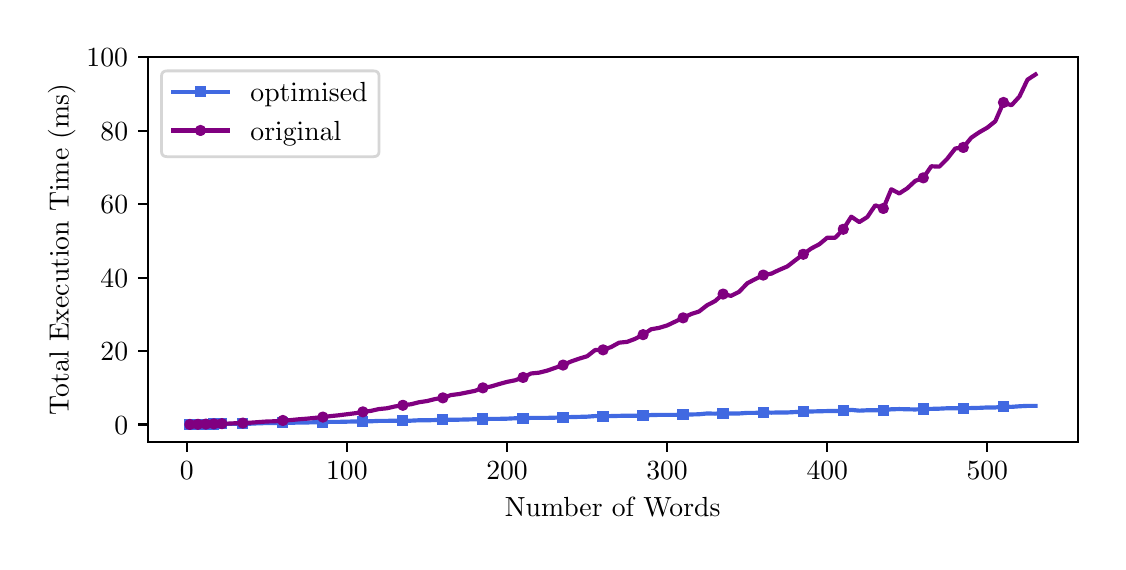 \begingroup%
\makeatletter%
\begin{pgfpicture}%
\pgfpathrectangle{\pgfpointorigin}{\pgfqpoint{5.35in}{2.571in}}%
\pgfusepath{use as bounding box, clip}%
\begin{pgfscope}%
\pgfsetbuttcap%
\pgfsetmiterjoin%
\definecolor{currentfill}{rgb}{1.0,1.0,1.0}%
\pgfsetfillcolor{currentfill}%
\pgfsetlinewidth{0.0pt}%
\definecolor{currentstroke}{rgb}{1.0,1.0,1.0}%
\pgfsetstrokecolor{currentstroke}%
\pgfsetdash{}{0pt}%
\pgfpathmoveto{\pgfqpoint{0.0in}{0.0in}}%
\pgfpathlineto{\pgfqpoint{5.35in}{0.0in}}%
\pgfpathlineto{\pgfqpoint{5.35in}{2.571in}}%
\pgfpathlineto{\pgfqpoint{0.0in}{2.571in}}%
\pgfpathlineto{\pgfqpoint{0.0in}{0.0in}}%
\pgfpathclose%
\pgfusepath{fill}%
\end{pgfscope}%
\begin{pgfscope}%
\pgfsetbuttcap%
\pgfsetmiterjoin%
\definecolor{currentfill}{rgb}{1.0,1.0,1.0}%
\pgfsetfillcolor{currentfill}%
\pgfsetlinewidth{0.0pt}%
\definecolor{currentstroke}{rgb}{0.0,0.0,0.0}%
\pgfsetstrokecolor{currentstroke}%
\pgfsetstrokeopacity{0.0}%
\pgfsetdash{}{0pt}%
\pgfpathmoveto{\pgfqpoint{0.6in}{0.5in}}%
\pgfpathlineto{\pgfqpoint{5.25in}{0.5in}}%
\pgfpathlineto{\pgfqpoint{5.25in}{2.425in}}%
\pgfpathlineto{\pgfqpoint{0.6in}{2.425in}}%
\pgfpathlineto{\pgfqpoint{0.6in}{0.5in}}%
\pgfpathclose%
\pgfusepath{fill}%
\end{pgfscope}%
\begin{pgfscope}%
\pgfsetbuttcap%
\pgfsetroundjoin%
\definecolor{currentfill}{rgb}{0.0,0.0,0.0}%
\pgfsetfillcolor{currentfill}%
\pgfsetlinewidth{0.803pt}%
\definecolor{currentstroke}{rgb}{0.0,0.0,0.0}%
\pgfsetstrokecolor{currentstroke}%
\pgfsetdash{}{0pt}%
\pgfsys@defobject{currentmarker}{\pgfqpoint{0.0in}{-0.049in}}{\pgfqpoint{0.0in}{0.0in}}{%
\pgfpathmoveto{\pgfqpoint{0.0in}{0.0in}}%
\pgfpathlineto{\pgfqpoint{0.0in}{-0.049in}}%
\pgfusepath{stroke,fill}%
}%
\begin{pgfscope}%
\pgfsys@transformshift{0.795in}{0.5in}%
\pgfsys@useobject{currentmarker}{}%
\end{pgfscope}%
\end{pgfscope}%
\begin{pgfscope}%
\definecolor{textcolor}{rgb}{0.0,0.0,0.0}%
\pgfsetstrokecolor{textcolor}%
\pgfsetfillcolor{textcolor}%
\pgftext[x=0.795in,y=0.402in,,top]{\color{textcolor}\rmfamily\fontsize{10.0}{12.0}\selectfont \(\displaystyle {0}\)}%
\end{pgfscope}%
\begin{pgfscope}%
\pgfsetbuttcap%
\pgfsetroundjoin%
\definecolor{currentfill}{rgb}{0.0,0.0,0.0}%
\pgfsetfillcolor{currentfill}%
\pgfsetlinewidth{0.803pt}%
\definecolor{currentstroke}{rgb}{0.0,0.0,0.0}%
\pgfsetstrokecolor{currentstroke}%
\pgfsetdash{}{0pt}%
\pgfsys@defobject{currentmarker}{\pgfqpoint{0.0in}{-0.049in}}{\pgfqpoint{0.0in}{0.0in}}{%
\pgfpathmoveto{\pgfqpoint{0.0in}{0.0in}}%
\pgfpathlineto{\pgfqpoint{0.0in}{-0.049in}}%
\pgfusepath{stroke,fill}%
}%
\begin{pgfscope}%
\pgfsys@transformshift{1.596in}{0.5in}%
\pgfsys@useobject{currentmarker}{}%
\end{pgfscope}%
\end{pgfscope}%
\begin{pgfscope}%
\definecolor{textcolor}{rgb}{0.0,0.0,0.0}%
\pgfsetstrokecolor{textcolor}%
\pgfsetfillcolor{textcolor}%
\pgftext[x=1.596in,y=0.402in,,top]{\color{textcolor}\rmfamily\fontsize{10.0}{12.0}\selectfont \(\displaystyle {100}\)}%
\end{pgfscope}%
\begin{pgfscope}%
\pgfsetbuttcap%
\pgfsetroundjoin%
\definecolor{currentfill}{rgb}{0.0,0.0,0.0}%
\pgfsetfillcolor{currentfill}%
\pgfsetlinewidth{0.803pt}%
\definecolor{currentstroke}{rgb}{0.0,0.0,0.0}%
\pgfsetstrokecolor{currentstroke}%
\pgfsetdash{}{0pt}%
\pgfsys@defobject{currentmarker}{\pgfqpoint{0.0in}{-0.049in}}{\pgfqpoint{0.0in}{0.0in}}{%
\pgfpathmoveto{\pgfqpoint{0.0in}{0.0in}}%
\pgfpathlineto{\pgfqpoint{0.0in}{-0.049in}}%
\pgfusepath{stroke,fill}%
}%
\begin{pgfscope}%
\pgfsys@transformshift{2.397in}{0.5in}%
\pgfsys@useobject{currentmarker}{}%
\end{pgfscope}%
\end{pgfscope}%
\begin{pgfscope}%
\definecolor{textcolor}{rgb}{0.0,0.0,0.0}%
\pgfsetstrokecolor{textcolor}%
\pgfsetfillcolor{textcolor}%
\pgftext[x=2.397in,y=0.402in,,top]{\color{textcolor}\rmfamily\fontsize{10.0}{12.0}\selectfont \(\displaystyle {200}\)}%
\end{pgfscope}%
\begin{pgfscope}%
\pgfsetbuttcap%
\pgfsetroundjoin%
\definecolor{currentfill}{rgb}{0.0,0.0,0.0}%
\pgfsetfillcolor{currentfill}%
\pgfsetlinewidth{0.803pt}%
\definecolor{currentstroke}{rgb}{0.0,0.0,0.0}%
\pgfsetstrokecolor{currentstroke}%
\pgfsetdash{}{0pt}%
\pgfsys@defobject{currentmarker}{\pgfqpoint{0.0in}{-0.049in}}{\pgfqpoint{0.0in}{0.0in}}{%
\pgfpathmoveto{\pgfqpoint{0.0in}{0.0in}}%
\pgfpathlineto{\pgfqpoint{0.0in}{-0.049in}}%
\pgfusepath{stroke,fill}%
}%
\begin{pgfscope}%
\pgfsys@transformshift{3.197in}{0.5in}%
\pgfsys@useobject{currentmarker}{}%
\end{pgfscope}%
\end{pgfscope}%
\begin{pgfscope}%
\definecolor{textcolor}{rgb}{0.0,0.0,0.0}%
\pgfsetstrokecolor{textcolor}%
\pgfsetfillcolor{textcolor}%
\pgftext[x=3.197in,y=0.402in,,top]{\color{textcolor}\rmfamily\fontsize{10.0}{12.0}\selectfont \(\displaystyle {300}\)}%
\end{pgfscope}%
\begin{pgfscope}%
\pgfsetbuttcap%
\pgfsetroundjoin%
\definecolor{currentfill}{rgb}{0.0,0.0,0.0}%
\pgfsetfillcolor{currentfill}%
\pgfsetlinewidth{0.803pt}%
\definecolor{currentstroke}{rgb}{0.0,0.0,0.0}%
\pgfsetstrokecolor{currentstroke}%
\pgfsetdash{}{0pt}%
\pgfsys@defobject{currentmarker}{\pgfqpoint{0.0in}{-0.049in}}{\pgfqpoint{0.0in}{0.0in}}{%
\pgfpathmoveto{\pgfqpoint{0.0in}{0.0in}}%
\pgfpathlineto{\pgfqpoint{0.0in}{-0.049in}}%
\pgfusepath{stroke,fill}%
}%
\begin{pgfscope}%
\pgfsys@transformshift{3.998in}{0.5in}%
\pgfsys@useobject{currentmarker}{}%
\end{pgfscope}%
\end{pgfscope}%
\begin{pgfscope}%
\definecolor{textcolor}{rgb}{0.0,0.0,0.0}%
\pgfsetstrokecolor{textcolor}%
\pgfsetfillcolor{textcolor}%
\pgftext[x=3.998in,y=0.402in,,top]{\color{textcolor}\rmfamily\fontsize{10.0}{12.0}\selectfont \(\displaystyle {400}\)}%
\end{pgfscope}%
\begin{pgfscope}%
\pgfsetbuttcap%
\pgfsetroundjoin%
\definecolor{currentfill}{rgb}{0.0,0.0,0.0}%
\pgfsetfillcolor{currentfill}%
\pgfsetlinewidth{0.803pt}%
\definecolor{currentstroke}{rgb}{0.0,0.0,0.0}%
\pgfsetstrokecolor{currentstroke}%
\pgfsetdash{}{0pt}%
\pgfsys@defobject{currentmarker}{\pgfqpoint{0.0in}{-0.049in}}{\pgfqpoint{0.0in}{0.0in}}{%
\pgfpathmoveto{\pgfqpoint{0.0in}{0.0in}}%
\pgfpathlineto{\pgfqpoint{0.0in}{-0.049in}}%
\pgfusepath{stroke,fill}%
}%
\begin{pgfscope}%
\pgfsys@transformshift{4.798in}{0.5in}%
\pgfsys@useobject{currentmarker}{}%
\end{pgfscope}%
\end{pgfscope}%
\begin{pgfscope}%
\definecolor{textcolor}{rgb}{0.0,0.0,0.0}%
\pgfsetstrokecolor{textcolor}%
\pgfsetfillcolor{textcolor}%
\pgftext[x=4.798in,y=0.402in,,top]{\color{textcolor}\rmfamily\fontsize{10.0}{12.0}\selectfont \(\displaystyle {500}\)}%
\end{pgfscope}%
\begin{pgfscope}%
\definecolor{textcolor}{rgb}{0.0,0.0,0.0}%
\pgfsetstrokecolor{textcolor}%
\pgfsetfillcolor{textcolor}%
\pgftext[x=2.925in,y=0.223in,,top]{\color{textcolor}\rmfamily\fontsize{10.0}{12.0}\selectfont Number of Words}%
\end{pgfscope}%
\begin{pgfscope}%
\pgfsetbuttcap%
\pgfsetroundjoin%
\definecolor{currentfill}{rgb}{0.0,0.0,0.0}%
\pgfsetfillcolor{currentfill}%
\pgfsetlinewidth{0.803pt}%
\definecolor{currentstroke}{rgb}{0.0,0.0,0.0}%
\pgfsetstrokecolor{currentstroke}%
\pgfsetdash{}{0pt}%
\pgfsys@defobject{currentmarker}{\pgfqpoint{-0.049in}{0.0in}}{\pgfqpoint{-0.0in}{0.0in}}{%
\pgfpathmoveto{\pgfqpoint{-0.0in}{0.0in}}%
\pgfpathlineto{\pgfqpoint{-0.049in}{0.0in}}%
\pgfusepath{stroke,fill}%
}%
\begin{pgfscope}%
\pgfsys@transformshift{0.6in}{0.587in}%
\pgfsys@useobject{currentmarker}{}%
\end{pgfscope}%
\end{pgfscope}%
\begin{pgfscope}%
\definecolor{textcolor}{rgb}{0.0,0.0,0.0}%
\pgfsetstrokecolor{textcolor}%
\pgfsetfillcolor{textcolor}%
\pgftext[x=0.433in, y=0.539in, left, base]{\color{textcolor}\rmfamily\fontsize{10.0}{12.0}\selectfont \(\displaystyle {0}\)}%
\end{pgfscope}%
\begin{pgfscope}%
\pgfsetbuttcap%
\pgfsetroundjoin%
\definecolor{currentfill}{rgb}{0.0,0.0,0.0}%
\pgfsetfillcolor{currentfill}%
\pgfsetlinewidth{0.803pt}%
\definecolor{currentstroke}{rgb}{0.0,0.0,0.0}%
\pgfsetstrokecolor{currentstroke}%
\pgfsetdash{}{0pt}%
\pgfsys@defobject{currentmarker}{\pgfqpoint{-0.049in}{0.0in}}{\pgfqpoint{-0.0in}{0.0in}}{%
\pgfpathmoveto{\pgfqpoint{-0.0in}{0.0in}}%
\pgfpathlineto{\pgfqpoint{-0.049in}{0.0in}}%
\pgfusepath{stroke,fill}%
}%
\begin{pgfscope}%
\pgfsys@transformshift{0.6in}{0.954in}%
\pgfsys@useobject{currentmarker}{}%
\end{pgfscope}%
\end{pgfscope}%
\begin{pgfscope}%
\definecolor{textcolor}{rgb}{0.0,0.0,0.0}%
\pgfsetstrokecolor{textcolor}%
\pgfsetfillcolor{textcolor}%
\pgftext[x=0.364in, y=0.906in, left, base]{\color{textcolor}\rmfamily\fontsize{10.0}{12.0}\selectfont \(\displaystyle {20}\)}%
\end{pgfscope}%
\begin{pgfscope}%
\pgfsetbuttcap%
\pgfsetroundjoin%
\definecolor{currentfill}{rgb}{0.0,0.0,0.0}%
\pgfsetfillcolor{currentfill}%
\pgfsetlinewidth{0.803pt}%
\definecolor{currentstroke}{rgb}{0.0,0.0,0.0}%
\pgfsetstrokecolor{currentstroke}%
\pgfsetdash{}{0pt}%
\pgfsys@defobject{currentmarker}{\pgfqpoint{-0.049in}{0.0in}}{\pgfqpoint{-0.0in}{0.0in}}{%
\pgfpathmoveto{\pgfqpoint{-0.0in}{0.0in}}%
\pgfpathlineto{\pgfqpoint{-0.049in}{0.0in}}%
\pgfusepath{stroke,fill}%
}%
\begin{pgfscope}%
\pgfsys@transformshift{0.6in}{1.321in}%
\pgfsys@useobject{currentmarker}{}%
\end{pgfscope}%
\end{pgfscope}%
\begin{pgfscope}%
\definecolor{textcolor}{rgb}{0.0,0.0,0.0}%
\pgfsetstrokecolor{textcolor}%
\pgfsetfillcolor{textcolor}%
\pgftext[x=0.364in, y=1.273in, left, base]{\color{textcolor}\rmfamily\fontsize{10.0}{12.0}\selectfont \(\displaystyle {40}\)}%
\end{pgfscope}%
\begin{pgfscope}%
\pgfsetbuttcap%
\pgfsetroundjoin%
\definecolor{currentfill}{rgb}{0.0,0.0,0.0}%
\pgfsetfillcolor{currentfill}%
\pgfsetlinewidth{0.803pt}%
\definecolor{currentstroke}{rgb}{0.0,0.0,0.0}%
\pgfsetstrokecolor{currentstroke}%
\pgfsetdash{}{0pt}%
\pgfsys@defobject{currentmarker}{\pgfqpoint{-0.049in}{0.0in}}{\pgfqpoint{-0.0in}{0.0in}}{%
\pgfpathmoveto{\pgfqpoint{-0.0in}{0.0in}}%
\pgfpathlineto{\pgfqpoint{-0.049in}{0.0in}}%
\pgfusepath{stroke,fill}%
}%
\begin{pgfscope}%
\pgfsys@transformshift{0.6in}{1.689in}%
\pgfsys@useobject{currentmarker}{}%
\end{pgfscope}%
\end{pgfscope}%
\begin{pgfscope}%
\definecolor{textcolor}{rgb}{0.0,0.0,0.0}%
\pgfsetstrokecolor{textcolor}%
\pgfsetfillcolor{textcolor}%
\pgftext[x=0.364in, y=1.64in, left, base]{\color{textcolor}\rmfamily\fontsize{10.0}{12.0}\selectfont \(\displaystyle {60}\)}%
\end{pgfscope}%
\begin{pgfscope}%
\pgfsetbuttcap%
\pgfsetroundjoin%
\definecolor{currentfill}{rgb}{0.0,0.0,0.0}%
\pgfsetfillcolor{currentfill}%
\pgfsetlinewidth{0.803pt}%
\definecolor{currentstroke}{rgb}{0.0,0.0,0.0}%
\pgfsetstrokecolor{currentstroke}%
\pgfsetdash{}{0pt}%
\pgfsys@defobject{currentmarker}{\pgfqpoint{-0.049in}{0.0in}}{\pgfqpoint{-0.0in}{0.0in}}{%
\pgfpathmoveto{\pgfqpoint{-0.0in}{0.0in}}%
\pgfpathlineto{\pgfqpoint{-0.049in}{0.0in}}%
\pgfusepath{stroke,fill}%
}%
\begin{pgfscope}%
\pgfsys@transformshift{0.6in}{2.056in}%
\pgfsys@useobject{currentmarker}{}%
\end{pgfscope}%
\end{pgfscope}%
\begin{pgfscope}%
\definecolor{textcolor}{rgb}{0.0,0.0,0.0}%
\pgfsetstrokecolor{textcolor}%
\pgfsetfillcolor{textcolor}%
\pgftext[x=0.364in, y=2.008in, left, base]{\color{textcolor}\rmfamily\fontsize{10.0}{12.0}\selectfont \(\displaystyle {80}\)}%
\end{pgfscope}%
\begin{pgfscope}%
\pgfsetbuttcap%
\pgfsetroundjoin%
\definecolor{currentfill}{rgb}{0.0,0.0,0.0}%
\pgfsetfillcolor{currentfill}%
\pgfsetlinewidth{0.803pt}%
\definecolor{currentstroke}{rgb}{0.0,0.0,0.0}%
\pgfsetstrokecolor{currentstroke}%
\pgfsetdash{}{0pt}%
\pgfsys@defobject{currentmarker}{\pgfqpoint{-0.049in}{0.0in}}{\pgfqpoint{-0.0in}{0.0in}}{%
\pgfpathmoveto{\pgfqpoint{-0.0in}{0.0in}}%
\pgfpathlineto{\pgfqpoint{-0.049in}{0.0in}}%
\pgfusepath{stroke,fill}%
}%
\begin{pgfscope}%
\pgfsys@transformshift{0.6in}{2.423in}%
\pgfsys@useobject{currentmarker}{}%
\end{pgfscope}%
\end{pgfscope}%
\begin{pgfscope}%
\definecolor{textcolor}{rgb}{0.0,0.0,0.0}%
\pgfsetstrokecolor{textcolor}%
\pgfsetfillcolor{textcolor}%
\pgftext[x=0.294in, y=2.375in, left, base]{\color{textcolor}\rmfamily\fontsize{10.0}{12.0}\selectfont \(\displaystyle {100}\)}%
\end{pgfscope}%
\begin{pgfscope}%
\definecolor{textcolor}{rgb}{0.0,0.0,0.0}%
\pgfsetstrokecolor{textcolor}%
\pgfsetfillcolor{textcolor}%
\pgftext[x=0.239in,y=1.462in,,bottom,rotate=90.0]{\color{textcolor}\rmfamily\fontsize{10.0}{12.0}\selectfont Total Execution Time (ms)}%
\end{pgfscope}%
\begin{pgfscope}%
\pgfpathrectangle{\pgfqpoint{0.6in}{0.5in}}{\pgfqpoint{4.65in}{1.925in}}%
\pgfusepath{clip}%
\pgfsetrectcap%
\pgfsetroundjoin%
\pgfsetlinewidth{1.506pt}%
\definecolor{currentstroke}{rgb}{0.255,0.412,0.882}%
\pgfsetstrokecolor{currentstroke}%
\pgfsetdash{}{0pt}%
\pgfpathmoveto{\pgfqpoint{0.811in}{0.587in}}%
\pgfpathlineto{\pgfqpoint{0.819in}{0.588in}}%
\pgfpathlineto{\pgfqpoint{0.827in}{0.588in}}%
\pgfpathlineto{\pgfqpoint{0.835in}{0.588in}}%
\pgfpathlineto{\pgfqpoint{0.843in}{0.588in}}%
\pgfpathlineto{\pgfqpoint{0.851in}{0.588in}}%
\pgfpathlineto{\pgfqpoint{0.859in}{0.589in}}%
\pgfpathlineto{\pgfqpoint{0.867in}{0.588in}}%
\pgfpathlineto{\pgfqpoint{0.875in}{0.588in}}%
\pgfpathlineto{\pgfqpoint{0.883in}{0.589in}}%
\pgfpathlineto{\pgfqpoint{0.891in}{0.588in}}%
\pgfpathlineto{\pgfqpoint{0.899in}{0.589in}}%
\pgfpathlineto{\pgfqpoint{0.907in}{0.589in}}%
\pgfpathlineto{\pgfqpoint{0.915in}{0.589in}}%
\pgfpathlineto{\pgfqpoint{0.923in}{0.589in}}%
\pgfpathlineto{\pgfqpoint{0.931in}{0.589in}}%
\pgfpathlineto{\pgfqpoint{0.939in}{0.589in}}%
\pgfpathlineto{\pgfqpoint{0.947in}{0.589in}}%
\pgfpathlineto{\pgfqpoint{0.955in}{0.589in}}%
\pgfpathlineto{\pgfqpoint{0.963in}{0.59in}}%
\pgfpathlineto{\pgfqpoint{0.971in}{0.59in}}%
\pgfpathlineto{\pgfqpoint{0.979in}{0.59in}}%
\pgfpathlineto{\pgfqpoint{0.988in}{0.59in}}%
\pgfpathlineto{\pgfqpoint{0.996in}{0.59in}}%
\pgfpathlineto{\pgfqpoint{1.036in}{0.59in}}%
\pgfpathlineto{\pgfqpoint{1.076in}{0.591in}}%
\pgfpathlineto{\pgfqpoint{1.116in}{0.591in}}%
\pgfpathlineto{\pgfqpoint{1.156in}{0.593in}}%
\pgfpathlineto{\pgfqpoint{1.196in}{0.594in}}%
\pgfpathlineto{\pgfqpoint{1.236in}{0.594in}}%
\pgfpathlineto{\pgfqpoint{1.276in}{0.595in}}%
\pgfpathlineto{\pgfqpoint{1.316in}{0.595in}}%
\pgfpathlineto{\pgfqpoint{1.356in}{0.597in}}%
\pgfpathlineto{\pgfqpoint{1.396in}{0.597in}}%
\pgfpathlineto{\pgfqpoint{1.436in}{0.598in}}%
\pgfpathlineto{\pgfqpoint{1.476in}{0.599in}}%
\pgfpathlineto{\pgfqpoint{1.516in}{0.6in}}%
\pgfpathlineto{\pgfqpoint{1.556in}{0.6in}}%
\pgfpathlineto{\pgfqpoint{1.596in}{0.601in}}%
\pgfpathlineto{\pgfqpoint{1.636in}{0.602in}}%
\pgfpathlineto{\pgfqpoint{1.676in}{0.602in}}%
\pgfpathlineto{\pgfqpoint{1.716in}{0.603in}}%
\pgfpathlineto{\pgfqpoint{1.756in}{0.605in}}%
\pgfpathlineto{\pgfqpoint{1.796in}{0.605in}}%
\pgfpathlineto{\pgfqpoint{1.836in}{0.606in}}%
\pgfpathlineto{\pgfqpoint{1.876in}{0.606in}}%
\pgfpathlineto{\pgfqpoint{1.916in}{0.606in}}%
\pgfpathlineto{\pgfqpoint{1.956in}{0.608in}}%
\pgfpathlineto{\pgfqpoint{1.996in}{0.608in}}%
\pgfpathlineto{\pgfqpoint{2.036in}{0.609in}}%
\pgfpathlineto{\pgfqpoint{2.076in}{0.61in}}%
\pgfpathlineto{\pgfqpoint{2.116in}{0.611in}}%
\pgfpathlineto{\pgfqpoint{2.156in}{0.611in}}%
\pgfpathlineto{\pgfqpoint{2.196in}{0.612in}}%
\pgfpathlineto{\pgfqpoint{2.236in}{0.613in}}%
\pgfpathlineto{\pgfqpoint{2.276in}{0.614in}}%
\pgfpathlineto{\pgfqpoint{2.317in}{0.615in}}%
\pgfpathlineto{\pgfqpoint{2.357in}{0.615in}}%
\pgfpathlineto{\pgfqpoint{2.397in}{0.616in}}%
\pgfpathlineto{\pgfqpoint{2.437in}{0.618in}}%
\pgfpathlineto{\pgfqpoint{2.477in}{0.618in}}%
\pgfpathlineto{\pgfqpoint{2.517in}{0.62in}}%
\pgfpathlineto{\pgfqpoint{2.557in}{0.62in}}%
\pgfpathlineto{\pgfqpoint{2.597in}{0.62in}}%
\pgfpathlineto{\pgfqpoint{2.637in}{0.621in}}%
\pgfpathlineto{\pgfqpoint{2.677in}{0.623in}}%
\pgfpathlineto{\pgfqpoint{2.717in}{0.624in}}%
\pgfpathlineto{\pgfqpoint{2.757in}{0.625in}}%
\pgfpathlineto{\pgfqpoint{2.797in}{0.626in}}%
\pgfpathlineto{\pgfqpoint{2.837in}{0.629in}}%
\pgfpathlineto{\pgfqpoint{2.877in}{0.628in}}%
\pgfpathlineto{\pgfqpoint{2.917in}{0.629in}}%
\pgfpathlineto{\pgfqpoint{2.957in}{0.63in}}%
\pgfpathlineto{\pgfqpoint{2.997in}{0.631in}}%
\pgfpathlineto{\pgfqpoint{3.037in}{0.631in}}%
\pgfpathlineto{\pgfqpoint{3.077in}{0.631in}}%
\pgfpathlineto{\pgfqpoint{3.117in}{0.634in}}%
\pgfpathlineto{\pgfqpoint{3.157in}{0.635in}}%
\pgfpathlineto{\pgfqpoint{3.197in}{0.635in}}%
\pgfpathlineto{\pgfqpoint{3.237in}{0.635in}}%
\pgfpathlineto{\pgfqpoint{3.277in}{0.636in}}%
\pgfpathlineto{\pgfqpoint{3.317in}{0.637in}}%
\pgfpathlineto{\pgfqpoint{3.357in}{0.638in}}%
\pgfpathlineto{\pgfqpoint{3.397in}{0.642in}}%
\pgfpathlineto{\pgfqpoint{3.437in}{0.641in}}%
\pgfpathlineto{\pgfqpoint{3.477in}{0.643in}}%
\pgfpathlineto{\pgfqpoint{3.517in}{0.642in}}%
\pgfpathlineto{\pgfqpoint{3.557in}{0.642in}}%
\pgfpathlineto{\pgfqpoint{3.598in}{0.645in}}%
\pgfpathlineto{\pgfqpoint{3.638in}{0.645in}}%
\pgfpathlineto{\pgfqpoint{3.678in}{0.648in}}%
\pgfpathlineto{\pgfqpoint{3.718in}{0.646in}}%
\pgfpathlineto{\pgfqpoint{3.758in}{0.647in}}%
\pgfpathlineto{\pgfqpoint{3.798in}{0.647in}}%
\pgfpathlineto{\pgfqpoint{3.838in}{0.649in}}%
\pgfpathlineto{\pgfqpoint{3.878in}{0.65in}}%
\pgfpathlineto{\pgfqpoint{3.918in}{0.652in}}%
\pgfpathlineto{\pgfqpoint{3.958in}{0.653in}}%
\pgfpathlineto{\pgfqpoint{3.998in}{0.654in}}%
\pgfpathlineto{\pgfqpoint{4.038in}{0.654in}}%
\pgfpathlineto{\pgfqpoint{4.078in}{0.656in}}%
\pgfpathlineto{\pgfqpoint{4.118in}{0.66in}}%
\pgfpathlineto{\pgfqpoint{4.158in}{0.656in}}%
\pgfpathlineto{\pgfqpoint{4.198in}{0.658in}}%
\pgfpathlineto{\pgfqpoint{4.238in}{0.658in}}%
\pgfpathlineto{\pgfqpoint{4.278in}{0.658in}}%
\pgfpathlineto{\pgfqpoint{4.318in}{0.663in}}%
\pgfpathlineto{\pgfqpoint{4.358in}{0.664in}}%
\pgfpathlineto{\pgfqpoint{4.398in}{0.663in}}%
\pgfpathlineto{\pgfqpoint{4.438in}{0.662in}}%
\pgfpathlineto{\pgfqpoint{4.478in}{0.664in}}%
\pgfpathlineto{\pgfqpoint{4.518in}{0.665in}}%
\pgfpathlineto{\pgfqpoint{4.558in}{0.666in}}%
\pgfpathlineto{\pgfqpoint{4.598in}{0.668in}}%
\pgfpathlineto{\pgfqpoint{4.638in}{0.668in}}%
\pgfpathlineto{\pgfqpoint{4.678in}{0.668in}}%
\pgfpathlineto{\pgfqpoint{4.718in}{0.669in}}%
\pgfpathlineto{\pgfqpoint{4.758in}{0.67in}}%
\pgfpathlineto{\pgfqpoint{4.798in}{0.672in}}%
\pgfpathlineto{\pgfqpoint{4.838in}{0.672in}}%
\pgfpathlineto{\pgfqpoint{4.879in}{0.676in}}%
\pgfpathlineto{\pgfqpoint{4.919in}{0.675in}}%
\pgfpathlineto{\pgfqpoint{4.959in}{0.678in}}%
\pgfpathlineto{\pgfqpoint{4.999in}{0.68in}}%
\pgfpathlineto{\pgfqpoint{5.039in}{0.68in}}%
\pgfusepath{stroke}%
\end{pgfscope}%
\begin{pgfscope}%
\pgfpathrectangle{\pgfqpoint{0.6in}{0.5in}}{\pgfqpoint{4.65in}{1.925in}}%
\pgfusepath{clip}%
\pgfsetbuttcap%
\pgfsetmiterjoin%
\definecolor{currentfill}{rgb}{0.255,0.412,0.882}%
\pgfsetfillcolor{currentfill}%
\pgfsetlinewidth{1.004pt}%
\definecolor{currentstroke}{rgb}{0.255,0.412,0.882}%
\pgfsetstrokecolor{currentstroke}%
\pgfsetdash{}{0pt}%
\pgfsys@defobject{currentmarker}{\pgfqpoint{-0.021in}{-0.021in}}{\pgfqpoint{0.021in}{0.021in}}{%
\pgfpathmoveto{\pgfqpoint{-0.021in}{-0.021in}}%
\pgfpathlineto{\pgfqpoint{0.021in}{-0.021in}}%
\pgfpathlineto{\pgfqpoint{0.021in}{0.021in}}%
\pgfpathlineto{\pgfqpoint{-0.021in}{0.021in}}%
\pgfpathlineto{\pgfqpoint{-0.021in}{-0.021in}}%
\pgfpathclose%
\pgfusepath{stroke,fill}%
}%
\begin{pgfscope}%
\pgfsys@transformshift{0.811in}{0.587in}%
\pgfsys@useobject{currentmarker}{}%
\end{pgfscope}%
\begin{pgfscope}%
\pgfsys@transformshift{0.851in}{0.588in}%
\pgfsys@useobject{currentmarker}{}%
\end{pgfscope}%
\begin{pgfscope}%
\pgfsys@transformshift{0.891in}{0.588in}%
\pgfsys@useobject{currentmarker}{}%
\end{pgfscope}%
\begin{pgfscope}%
\pgfsys@transformshift{0.931in}{0.589in}%
\pgfsys@useobject{currentmarker}{}%
\end{pgfscope}%
\begin{pgfscope}%
\pgfsys@transformshift{0.971in}{0.59in}%
\pgfsys@useobject{currentmarker}{}%
\end{pgfscope}%
\begin{pgfscope}%
\pgfsys@transformshift{1.076in}{0.591in}%
\pgfsys@useobject{currentmarker}{}%
\end{pgfscope}%
\begin{pgfscope}%
\pgfsys@transformshift{1.276in}{0.595in}%
\pgfsys@useobject{currentmarker}{}%
\end{pgfscope}%
\begin{pgfscope}%
\pgfsys@transformshift{1.476in}{0.599in}%
\pgfsys@useobject{currentmarker}{}%
\end{pgfscope}%
\begin{pgfscope}%
\pgfsys@transformshift{1.676in}{0.602in}%
\pgfsys@useobject{currentmarker}{}%
\end{pgfscope}%
\begin{pgfscope}%
\pgfsys@transformshift{1.876in}{0.606in}%
\pgfsys@useobject{currentmarker}{}%
\end{pgfscope}%
\begin{pgfscope}%
\pgfsys@transformshift{2.076in}{0.61in}%
\pgfsys@useobject{currentmarker}{}%
\end{pgfscope}%
\begin{pgfscope}%
\pgfsys@transformshift{2.276in}{0.614in}%
\pgfsys@useobject{currentmarker}{}%
\end{pgfscope}%
\begin{pgfscope}%
\pgfsys@transformshift{2.477in}{0.618in}%
\pgfsys@useobject{currentmarker}{}%
\end{pgfscope}%
\begin{pgfscope}%
\pgfsys@transformshift{2.677in}{0.623in}%
\pgfsys@useobject{currentmarker}{}%
\end{pgfscope}%
\begin{pgfscope}%
\pgfsys@transformshift{2.877in}{0.628in}%
\pgfsys@useobject{currentmarker}{}%
\end{pgfscope}%
\begin{pgfscope}%
\pgfsys@transformshift{3.077in}{0.631in}%
\pgfsys@useobject{currentmarker}{}%
\end{pgfscope}%
\begin{pgfscope}%
\pgfsys@transformshift{3.277in}{0.636in}%
\pgfsys@useobject{currentmarker}{}%
\end{pgfscope}%
\begin{pgfscope}%
\pgfsys@transformshift{3.477in}{0.643in}%
\pgfsys@useobject{currentmarker}{}%
\end{pgfscope}%
\begin{pgfscope}%
\pgfsys@transformshift{3.678in}{0.648in}%
\pgfsys@useobject{currentmarker}{}%
\end{pgfscope}%
\begin{pgfscope}%
\pgfsys@transformshift{3.878in}{0.65in}%
\pgfsys@useobject{currentmarker}{}%
\end{pgfscope}%
\begin{pgfscope}%
\pgfsys@transformshift{4.078in}{0.656in}%
\pgfsys@useobject{currentmarker}{}%
\end{pgfscope}%
\begin{pgfscope}%
\pgfsys@transformshift{4.278in}{0.658in}%
\pgfsys@useobject{currentmarker}{}%
\end{pgfscope}%
\begin{pgfscope}%
\pgfsys@transformshift{4.478in}{0.664in}%
\pgfsys@useobject{currentmarker}{}%
\end{pgfscope}%
\begin{pgfscope}%
\pgfsys@transformshift{4.678in}{0.668in}%
\pgfsys@useobject{currentmarker}{}%
\end{pgfscope}%
\begin{pgfscope}%
\pgfsys@transformshift{4.879in}{0.676in}%
\pgfsys@useobject{currentmarker}{}%
\end{pgfscope}%
\end{pgfscope}%
\begin{pgfscope}%
\pgfpathrectangle{\pgfqpoint{0.6in}{0.5in}}{\pgfqpoint{4.65in}{1.925in}}%
\pgfusepath{clip}%
\pgfsetrectcap%
\pgfsetroundjoin%
\pgfsetlinewidth{1.506pt}%
\definecolor{currentstroke}{rgb}{0.502,0.0,0.502}%
\pgfsetstrokecolor{currentstroke}%
\pgfsetdash{}{0pt}%
\pgfpathmoveto{\pgfqpoint{0.811in}{0.587in}}%
\pgfpathlineto{\pgfqpoint{0.819in}{0.588in}}%
\pgfpathlineto{\pgfqpoint{0.827in}{0.588in}}%
\pgfpathlineto{\pgfqpoint{0.835in}{0.588in}}%
\pgfpathlineto{\pgfqpoint{0.843in}{0.588in}}%
\pgfpathlineto{\pgfqpoint{0.851in}{0.588in}}%
\pgfpathlineto{\pgfqpoint{0.859in}{0.588in}}%
\pgfpathlineto{\pgfqpoint{0.867in}{0.589in}}%
\pgfpathlineto{\pgfqpoint{0.875in}{0.589in}}%
\pgfpathlineto{\pgfqpoint{0.883in}{0.589in}}%
\pgfpathlineto{\pgfqpoint{0.891in}{0.589in}}%
\pgfpathlineto{\pgfqpoint{0.899in}{0.589in}}%
\pgfpathlineto{\pgfqpoint{0.907in}{0.589in}}%
\pgfpathlineto{\pgfqpoint{0.915in}{0.589in}}%
\pgfpathlineto{\pgfqpoint{0.923in}{0.59in}}%
\pgfpathlineto{\pgfqpoint{0.931in}{0.59in}}%
\pgfpathlineto{\pgfqpoint{0.939in}{0.59in}}%
\pgfpathlineto{\pgfqpoint{0.947in}{0.59in}}%
\pgfpathlineto{\pgfqpoint{0.955in}{0.59in}}%
\pgfpathlineto{\pgfqpoint{0.963in}{0.591in}}%
\pgfpathlineto{\pgfqpoint{0.971in}{0.591in}}%
\pgfpathlineto{\pgfqpoint{0.979in}{0.591in}}%
\pgfpathlineto{\pgfqpoint{0.988in}{0.591in}}%
\pgfpathlineto{\pgfqpoint{0.996in}{0.591in}}%
\pgfpathlineto{\pgfqpoint{1.036in}{0.593in}}%
\pgfpathlineto{\pgfqpoint{1.076in}{0.594in}}%
\pgfpathlineto{\pgfqpoint{1.116in}{0.596in}}%
\pgfpathlineto{\pgfqpoint{1.156in}{0.599in}}%
\pgfpathlineto{\pgfqpoint{1.196in}{0.602in}}%
\pgfpathlineto{\pgfqpoint{1.236in}{0.603in}}%
\pgfpathlineto{\pgfqpoint{1.276in}{0.607in}}%
\pgfpathlineto{\pgfqpoint{1.316in}{0.609in}}%
\pgfpathlineto{\pgfqpoint{1.356in}{0.613in}}%
\pgfpathlineto{\pgfqpoint{1.396in}{0.616in}}%
\pgfpathlineto{\pgfqpoint{1.436in}{0.62in}}%
\pgfpathlineto{\pgfqpoint{1.476in}{0.624in}}%
\pgfpathlineto{\pgfqpoint{1.516in}{0.629in}}%
\pgfpathlineto{\pgfqpoint{1.556in}{0.633in}}%
\pgfpathlineto{\pgfqpoint{1.596in}{0.638in}}%
\pgfpathlineto{\pgfqpoint{1.636in}{0.643in}}%
\pgfpathlineto{\pgfqpoint{1.676in}{0.65in}}%
\pgfpathlineto{\pgfqpoint{1.716in}{0.655in}}%
\pgfpathlineto{\pgfqpoint{1.756in}{0.664in}}%
\pgfpathlineto{\pgfqpoint{1.796in}{0.668in}}%
\pgfpathlineto{\pgfqpoint{1.836in}{0.677in}}%
\pgfpathlineto{\pgfqpoint{1.876in}{0.683in}}%
\pgfpathlineto{\pgfqpoint{1.916in}{0.688in}}%
\pgfpathlineto{\pgfqpoint{1.956in}{0.698in}}%
\pgfpathlineto{\pgfqpoint{1.996in}{0.704in}}%
\pgfpathlineto{\pgfqpoint{2.036in}{0.714in}}%
\pgfpathlineto{\pgfqpoint{2.076in}{0.72in}}%
\pgfpathlineto{\pgfqpoint{2.116in}{0.734in}}%
\pgfpathlineto{\pgfqpoint{2.156in}{0.739in}}%
\pgfpathlineto{\pgfqpoint{2.196in}{0.747in}}%
\pgfpathlineto{\pgfqpoint{2.236in}{0.755in}}%
\pgfpathlineto{\pgfqpoint{2.276in}{0.77in}}%
\pgfpathlineto{\pgfqpoint{2.317in}{0.777in}}%
\pgfpathlineto{\pgfqpoint{2.357in}{0.789in}}%
\pgfpathlineto{\pgfqpoint{2.397in}{0.8in}}%
\pgfpathlineto{\pgfqpoint{2.437in}{0.808in}}%
\pgfpathlineto{\pgfqpoint{2.477in}{0.822in}}%
\pgfpathlineto{\pgfqpoint{2.517in}{0.842in}}%
\pgfpathlineto{\pgfqpoint{2.557in}{0.846in}}%
\pgfpathlineto{\pgfqpoint{2.597in}{0.856in}}%
\pgfpathlineto{\pgfqpoint{2.637in}{0.87in}}%
\pgfpathlineto{\pgfqpoint{2.677in}{0.884in}}%
\pgfpathlineto{\pgfqpoint{2.717in}{0.902in}}%
\pgfpathlineto{\pgfqpoint{2.757in}{0.916in}}%
\pgfpathlineto{\pgfqpoint{2.797in}{0.928in}}%
\pgfpathlineto{\pgfqpoint{2.837in}{0.959in}}%
\pgfpathlineto{\pgfqpoint{2.877in}{0.96in}}%
\pgfpathlineto{\pgfqpoint{2.917in}{0.974in}}%
\pgfpathlineto{\pgfqpoint{2.957in}{0.996in}}%
\pgfpathlineto{\pgfqpoint{2.997in}{1.0in}}%
\pgfpathlineto{\pgfqpoint{3.037in}{1.015in}}%
\pgfpathlineto{\pgfqpoint{3.077in}{1.036in}}%
\pgfpathlineto{\pgfqpoint{3.117in}{1.063in}}%
\pgfpathlineto{\pgfqpoint{3.157in}{1.07in}}%
\pgfpathlineto{\pgfqpoint{3.197in}{1.082in}}%
\pgfpathlineto{\pgfqpoint{3.237in}{1.101in}}%
\pgfpathlineto{\pgfqpoint{3.277in}{1.12in}}%
\pgfpathlineto{\pgfqpoint{3.317in}{1.139in}}%
\pgfpathlineto{\pgfqpoint{3.357in}{1.152in}}%
\pgfpathlineto{\pgfqpoint{3.397in}{1.183in}}%
\pgfpathlineto{\pgfqpoint{3.437in}{1.204in}}%
\pgfpathlineto{\pgfqpoint{3.477in}{1.239in}}%
\pgfpathlineto{\pgfqpoint{3.517in}{1.23in}}%
\pgfpathlineto{\pgfqpoint{3.557in}{1.25in}}%
\pgfpathlineto{\pgfqpoint{3.598in}{1.293in}}%
\pgfpathlineto{\pgfqpoint{3.638in}{1.314in}}%
\pgfpathlineto{\pgfqpoint{3.678in}{1.334in}}%
\pgfpathlineto{\pgfqpoint{3.718in}{1.341in}}%
\pgfpathlineto{\pgfqpoint{3.758in}{1.36in}}%
\pgfpathlineto{\pgfqpoint{3.798in}{1.377in}}%
\pgfpathlineto{\pgfqpoint{3.838in}{1.408in}}%
\pgfpathlineto{\pgfqpoint{3.878in}{1.438in}}%
\pgfpathlineto{\pgfqpoint{3.918in}{1.467in}}%
\pgfpathlineto{\pgfqpoint{3.958in}{1.488in}}%
\pgfpathlineto{\pgfqpoint{3.998in}{1.521in}}%
\pgfpathlineto{\pgfqpoint{4.038in}{1.521in}}%
\pgfpathlineto{\pgfqpoint{4.078in}{1.563in}}%
\pgfpathlineto{\pgfqpoint{4.118in}{1.626in}}%
\pgfpathlineto{\pgfqpoint{4.158in}{1.599in}}%
\pgfpathlineto{\pgfqpoint{4.198in}{1.624in}}%
\pgfpathlineto{\pgfqpoint{4.238in}{1.683in}}%
\pgfpathlineto{\pgfqpoint{4.278in}{1.667in}}%
\pgfpathlineto{\pgfqpoint{4.318in}{1.763in}}%
\pgfpathlineto{\pgfqpoint{4.358in}{1.742in}}%
\pgfpathlineto{\pgfqpoint{4.398in}{1.768in}}%
\pgfpathlineto{\pgfqpoint{4.438in}{1.805in}}%
\pgfpathlineto{\pgfqpoint{4.478in}{1.82in}}%
\pgfpathlineto{\pgfqpoint{4.518in}{1.878in}}%
\pgfpathlineto{\pgfqpoint{4.558in}{1.876in}}%
\pgfpathlineto{\pgfqpoint{4.598in}{1.916in}}%
\pgfpathlineto{\pgfqpoint{4.638in}{1.967in}}%
\pgfpathlineto{\pgfqpoint{4.678in}{1.972in}}%
\pgfpathlineto{\pgfqpoint{4.718in}{2.021in}}%
\pgfpathlineto{\pgfqpoint{4.758in}{2.048in}}%
\pgfpathlineto{\pgfqpoint{4.798in}{2.071in}}%
\pgfpathlineto{\pgfqpoint{4.838in}{2.103in}}%
\pgfpathlineto{\pgfqpoint{4.879in}{2.197in}}%
\pgfpathlineto{\pgfqpoint{4.919in}{2.183in}}%
\pgfpathlineto{\pgfqpoint{4.959in}{2.227in}}%
\pgfpathlineto{\pgfqpoint{4.999in}{2.311in}}%
\pgfpathlineto{\pgfqpoint{5.039in}{2.337in}}%
\pgfusepath{stroke}%
\end{pgfscope}%
\begin{pgfscope}%
\pgfpathrectangle{\pgfqpoint{0.6in}{0.5in}}{\pgfqpoint{4.65in}{1.925in}}%
\pgfusepath{clip}%
\pgfsetbuttcap%
\pgfsetroundjoin%
\definecolor{currentfill}{rgb}{0.502,0.0,0.502}%
\pgfsetfillcolor{currentfill}%
\pgfsetlinewidth{1.004pt}%
\definecolor{currentstroke}{rgb}{0.502,0.0,0.502}%
\pgfsetstrokecolor{currentstroke}%
\pgfsetdash{}{0pt}%
\pgfsys@defobject{currentmarker}{\pgfqpoint{-0.021in}{-0.021in}}{\pgfqpoint{0.021in}{0.021in}}{%
\pgfpathmoveto{\pgfqpoint{0.0in}{-0.021in}}%
\pgfpathcurveto{\pgfqpoint{0.006in}{-0.021in}}{\pgfqpoint{0.011in}{-0.019in}}{\pgfqpoint{0.015in}{-0.015in}}%
\pgfpathcurveto{\pgfqpoint{0.019in}{-0.011in}}{\pgfqpoint{0.021in}{-0.006in}}{\pgfqpoint{0.021in}{0.0in}}%
\pgfpathcurveto{\pgfqpoint{0.021in}{0.006in}}{\pgfqpoint{0.019in}{0.011in}}{\pgfqpoint{0.015in}{0.015in}}%
\pgfpathcurveto{\pgfqpoint{0.011in}{0.019in}}{\pgfqpoint{0.006in}{0.021in}}{\pgfqpoint{0.0in}{0.021in}}%
\pgfpathcurveto{\pgfqpoint{-0.006in}{0.021in}}{\pgfqpoint{-0.011in}{0.019in}}{\pgfqpoint{-0.015in}{0.015in}}%
\pgfpathcurveto{\pgfqpoint{-0.019in}{0.011in}}{\pgfqpoint{-0.021in}{0.006in}}{\pgfqpoint{-0.021in}{0.0in}}%
\pgfpathcurveto{\pgfqpoint{-0.021in}{-0.006in}}{\pgfqpoint{-0.019in}{-0.011in}}{\pgfqpoint{-0.015in}{-0.015in}}%
\pgfpathcurveto{\pgfqpoint{-0.011in}{-0.019in}}{\pgfqpoint{-0.006in}{-0.021in}}{\pgfqpoint{0.0in}{-0.021in}}%
\pgfpathlineto{\pgfqpoint{0.0in}{-0.021in}}%
\pgfpathclose%
\pgfusepath{stroke,fill}%
}%
\begin{pgfscope}%
\pgfsys@transformshift{0.811in}{0.587in}%
\pgfsys@useobject{currentmarker}{}%
\end{pgfscope}%
\begin{pgfscope}%
\pgfsys@transformshift{0.851in}{0.588in}%
\pgfsys@useobject{currentmarker}{}%
\end{pgfscope}%
\begin{pgfscope}%
\pgfsys@transformshift{0.891in}{0.589in}%
\pgfsys@useobject{currentmarker}{}%
\end{pgfscope}%
\begin{pgfscope}%
\pgfsys@transformshift{0.931in}{0.59in}%
\pgfsys@useobject{currentmarker}{}%
\end{pgfscope}%
\begin{pgfscope}%
\pgfsys@transformshift{0.971in}{0.591in}%
\pgfsys@useobject{currentmarker}{}%
\end{pgfscope}%
\begin{pgfscope}%
\pgfsys@transformshift{1.076in}{0.594in}%
\pgfsys@useobject{currentmarker}{}%
\end{pgfscope}%
\begin{pgfscope}%
\pgfsys@transformshift{1.276in}{0.607in}%
\pgfsys@useobject{currentmarker}{}%
\end{pgfscope}%
\begin{pgfscope}%
\pgfsys@transformshift{1.476in}{0.624in}%
\pgfsys@useobject{currentmarker}{}%
\end{pgfscope}%
\begin{pgfscope}%
\pgfsys@transformshift{1.676in}{0.65in}%
\pgfsys@useobject{currentmarker}{}%
\end{pgfscope}%
\begin{pgfscope}%
\pgfsys@transformshift{1.876in}{0.683in}%
\pgfsys@useobject{currentmarker}{}%
\end{pgfscope}%
\begin{pgfscope}%
\pgfsys@transformshift{2.076in}{0.72in}%
\pgfsys@useobject{currentmarker}{}%
\end{pgfscope}%
\begin{pgfscope}%
\pgfsys@transformshift{2.276in}{0.77in}%
\pgfsys@useobject{currentmarker}{}%
\end{pgfscope}%
\begin{pgfscope}%
\pgfsys@transformshift{2.477in}{0.822in}%
\pgfsys@useobject{currentmarker}{}%
\end{pgfscope}%
\begin{pgfscope}%
\pgfsys@transformshift{2.677in}{0.884in}%
\pgfsys@useobject{currentmarker}{}%
\end{pgfscope}%
\begin{pgfscope}%
\pgfsys@transformshift{2.877in}{0.96in}%
\pgfsys@useobject{currentmarker}{}%
\end{pgfscope}%
\begin{pgfscope}%
\pgfsys@transformshift{3.077in}{1.036in}%
\pgfsys@useobject{currentmarker}{}%
\end{pgfscope}%
\begin{pgfscope}%
\pgfsys@transformshift{3.277in}{1.12in}%
\pgfsys@useobject{currentmarker}{}%
\end{pgfscope}%
\begin{pgfscope}%
\pgfsys@transformshift{3.477in}{1.239in}%
\pgfsys@useobject{currentmarker}{}%
\end{pgfscope}%
\begin{pgfscope}%
\pgfsys@transformshift{3.678in}{1.334in}%
\pgfsys@useobject{currentmarker}{}%
\end{pgfscope}%
\begin{pgfscope}%
\pgfsys@transformshift{3.878in}{1.438in}%
\pgfsys@useobject{currentmarker}{}%
\end{pgfscope}%
\begin{pgfscope}%
\pgfsys@transformshift{4.078in}{1.563in}%
\pgfsys@useobject{currentmarker}{}%
\end{pgfscope}%
\begin{pgfscope}%
\pgfsys@transformshift{4.278in}{1.667in}%
\pgfsys@useobject{currentmarker}{}%
\end{pgfscope}%
\begin{pgfscope}%
\pgfsys@transformshift{4.478in}{1.82in}%
\pgfsys@useobject{currentmarker}{}%
\end{pgfscope}%
\begin{pgfscope}%
\pgfsys@transformshift{4.678in}{1.972in}%
\pgfsys@useobject{currentmarker}{}%
\end{pgfscope}%
\begin{pgfscope}%
\pgfsys@transformshift{4.879in}{2.197in}%
\pgfsys@useobject{currentmarker}{}%
\end{pgfscope}%
\end{pgfscope}%
\begin{pgfscope}%
\pgfsetrectcap%
\pgfsetmiterjoin%
\pgfsetlinewidth{0.803pt}%
\definecolor{currentstroke}{rgb}{0.0,0.0,0.0}%
\pgfsetstrokecolor{currentstroke}%
\pgfsetdash{}{0pt}%
\pgfpathmoveto{\pgfqpoint{0.6in}{0.5in}}%
\pgfpathlineto{\pgfqpoint{0.6in}{2.425in}}%
\pgfusepath{stroke}%
\end{pgfscope}%
\begin{pgfscope}%
\pgfsetrectcap%
\pgfsetmiterjoin%
\pgfsetlinewidth{0.803pt}%
\definecolor{currentstroke}{rgb}{0.0,0.0,0.0}%
\pgfsetstrokecolor{currentstroke}%
\pgfsetdash{}{0pt}%
\pgfpathmoveto{\pgfqpoint{5.25in}{0.5in}}%
\pgfpathlineto{\pgfqpoint{5.25in}{2.425in}}%
\pgfusepath{stroke}%
\end{pgfscope}%
\begin{pgfscope}%
\pgfsetrectcap%
\pgfsetmiterjoin%
\pgfsetlinewidth{0.803pt}%
\definecolor{currentstroke}{rgb}{0.0,0.0,0.0}%
\pgfsetstrokecolor{currentstroke}%
\pgfsetdash{}{0pt}%
\pgfpathmoveto{\pgfqpoint{0.6in}{0.5in}}%
\pgfpathlineto{\pgfqpoint{5.25in}{0.5in}}%
\pgfusepath{stroke}%
\end{pgfscope}%
\begin{pgfscope}%
\pgfsetrectcap%
\pgfsetmiterjoin%
\pgfsetlinewidth{0.803pt}%
\definecolor{currentstroke}{rgb}{0.0,0.0,0.0}%
\pgfsetstrokecolor{currentstroke}%
\pgfsetdash{}{0pt}%
\pgfpathmoveto{\pgfqpoint{0.6in}{2.425in}}%
\pgfpathlineto{\pgfqpoint{5.25in}{2.425in}}%
\pgfusepath{stroke}%
\end{pgfscope}%
\begin{pgfscope}%
\pgfsetbuttcap%
\pgfsetmiterjoin%
\definecolor{currentfill}{rgb}{1.0,1.0,1.0}%
\pgfsetfillcolor{currentfill}%
\pgfsetfillopacity{0.8}%
\pgfsetlinewidth{1.004pt}%
\definecolor{currentstroke}{rgb}{0.8,0.8,0.8}%
\pgfsetstrokecolor{currentstroke}%
\pgfsetstrokeopacity{0.8}%
\pgfsetdash{}{0pt}%
\pgfpathmoveto{\pgfqpoint{0.697in}{1.926in}}%
\pgfpathlineto{\pgfqpoint{1.729in}{1.926in}}%
\pgfpathquadraticcurveto{\pgfqpoint{1.757in}{1.926in}}{\pgfqpoint{1.757in}{1.954in}}%
\pgfpathlineto{\pgfqpoint{1.757in}{2.327in}}%
\pgfpathquadraticcurveto{\pgfqpoint{1.757in}{2.355in}}{\pgfqpoint{1.729in}{2.355in}}%
\pgfpathlineto{\pgfqpoint{0.697in}{2.355in}}%
\pgfpathquadraticcurveto{\pgfqpoint{0.669in}{2.355in}}{\pgfqpoint{0.669in}{2.327in}}%
\pgfpathlineto{\pgfqpoint{0.669in}{1.954in}}%
\pgfpathquadraticcurveto{\pgfqpoint{0.669in}{1.926in}}{\pgfqpoint{0.697in}{1.926in}}%
\pgfpathlineto{\pgfqpoint{0.697in}{1.926in}}%
\pgfpathclose%
\pgfusepath{stroke,fill}%
\end{pgfscope}%
\begin{pgfscope}%
\pgfsetrectcap%
\pgfsetroundjoin%
\pgfsetlinewidth{1.506pt}%
\definecolor{currentstroke}{rgb}{0.255,0.412,0.882}%
\pgfsetstrokecolor{currentstroke}%
\pgfsetdash{}{0pt}%
\pgfpathmoveto{\pgfqpoint{0.725in}{2.251in}}%
\pgfpathlineto{\pgfqpoint{0.864in}{2.251in}}%
\pgfpathlineto{\pgfqpoint{1.003in}{2.251in}}%
\pgfusepath{stroke}%
\end{pgfscope}%
\begin{pgfscope}%
\pgfsetbuttcap%
\pgfsetmiterjoin%
\definecolor{currentfill}{rgb}{0.255,0.412,0.882}%
\pgfsetfillcolor{currentfill}%
\pgfsetlinewidth{1.004pt}%
\definecolor{currentstroke}{rgb}{0.255,0.412,0.882}%
\pgfsetstrokecolor{currentstroke}%
\pgfsetdash{}{0pt}%
\pgfsys@defobject{currentmarker}{\pgfqpoint{-0.021in}{-0.021in}}{\pgfqpoint{0.021in}{0.021in}}{%
\pgfpathmoveto{\pgfqpoint{-0.021in}{-0.021in}}%
\pgfpathlineto{\pgfqpoint{0.021in}{-0.021in}}%
\pgfpathlineto{\pgfqpoint{0.021in}{0.021in}}%
\pgfpathlineto{\pgfqpoint{-0.021in}{0.021in}}%
\pgfpathlineto{\pgfqpoint{-0.021in}{-0.021in}}%
\pgfpathclose%
\pgfusepath{stroke,fill}%
}%
\begin{pgfscope}%
\pgfsys@transformshift{0.864in}{2.251in}%
\pgfsys@useobject{currentmarker}{}%
\end{pgfscope}%
\end{pgfscope}%
\begin{pgfscope}%
\definecolor{textcolor}{rgb}{0.0,0.0,0.0}%
\pgfsetstrokecolor{textcolor}%
\pgfsetfillcolor{textcolor}%
\pgftext[x=1.114in,y=2.202in,left,base]{\color{textcolor}\rmfamily\fontsize{10.0}{12.0}\selectfont optimised}%
\end{pgfscope}%
\begin{pgfscope}%
\pgfsetrectcap%
\pgfsetroundjoin%
\pgfsetlinewidth{1.506pt}%
\definecolor{currentstroke}{rgb}{0.502,0.0,0.502}%
\pgfsetstrokecolor{currentstroke}%
\pgfsetdash{}{0pt}%
\pgfpathmoveto{\pgfqpoint{0.725in}{2.057in}}%
\pgfpathlineto{\pgfqpoint{0.864in}{2.057in}}%
\pgfpathlineto{\pgfqpoint{1.003in}{2.057in}}%
\pgfusepath{stroke}%
\end{pgfscope}%
\begin{pgfscope}%
\pgfsetbuttcap%
\pgfsetroundjoin%
\definecolor{currentfill}{rgb}{0.502,0.0,0.502}%
\pgfsetfillcolor{currentfill}%
\pgfsetlinewidth{1.004pt}%
\definecolor{currentstroke}{rgb}{0.502,0.0,0.502}%
\pgfsetstrokecolor{currentstroke}%
\pgfsetdash{}{0pt}%
\pgfsys@defobject{currentmarker}{\pgfqpoint{-0.021in}{-0.021in}}{\pgfqpoint{0.021in}{0.021in}}{%
\pgfpathmoveto{\pgfqpoint{0.0in}{-0.021in}}%
\pgfpathcurveto{\pgfqpoint{0.006in}{-0.021in}}{\pgfqpoint{0.011in}{-0.019in}}{\pgfqpoint{0.015in}{-0.015in}}%
\pgfpathcurveto{\pgfqpoint{0.019in}{-0.011in}}{\pgfqpoint{0.021in}{-0.006in}}{\pgfqpoint{0.021in}{0.0in}}%
\pgfpathcurveto{\pgfqpoint{0.021in}{0.006in}}{\pgfqpoint{0.019in}{0.011in}}{\pgfqpoint{0.015in}{0.015in}}%
\pgfpathcurveto{\pgfqpoint{0.011in}{0.019in}}{\pgfqpoint{0.006in}{0.021in}}{\pgfqpoint{0.0in}{0.021in}}%
\pgfpathcurveto{\pgfqpoint{-0.006in}{0.021in}}{\pgfqpoint{-0.011in}{0.019in}}{\pgfqpoint{-0.015in}{0.015in}}%
\pgfpathcurveto{\pgfqpoint{-0.019in}{0.011in}}{\pgfqpoint{-0.021in}{0.006in}}{\pgfqpoint{-0.021in}{0.0in}}%
\pgfpathcurveto{\pgfqpoint{-0.021in}{-0.006in}}{\pgfqpoint{-0.019in}{-0.011in}}{\pgfqpoint{-0.015in}{-0.015in}}%
\pgfpathcurveto{\pgfqpoint{-0.011in}{-0.019in}}{\pgfqpoint{-0.006in}{-0.021in}}{\pgfqpoint{0.0in}{-0.021in}}%
\pgfpathlineto{\pgfqpoint{0.0in}{-0.021in}}%
\pgfpathclose%
\pgfusepath{stroke,fill}%
}%
\begin{pgfscope}%
\pgfsys@transformshift{0.864in}{2.057in}%
\pgfsys@useobject{currentmarker}{}%
\end{pgfscope}%
\end{pgfscope}%
\begin{pgfscope}%
\definecolor{textcolor}{rgb}{0.0,0.0,0.0}%
\pgfsetstrokecolor{textcolor}%
\pgfsetfillcolor{textcolor}%
\pgftext[x=1.114in,y=2.009in,left,base]{\color{textcolor}\rmfamily\fontsize{10.0}{12.0}\selectfont original}%
\end{pgfscope}%
\end{pgfpicture}%
\makeatother%
\endgroup%
